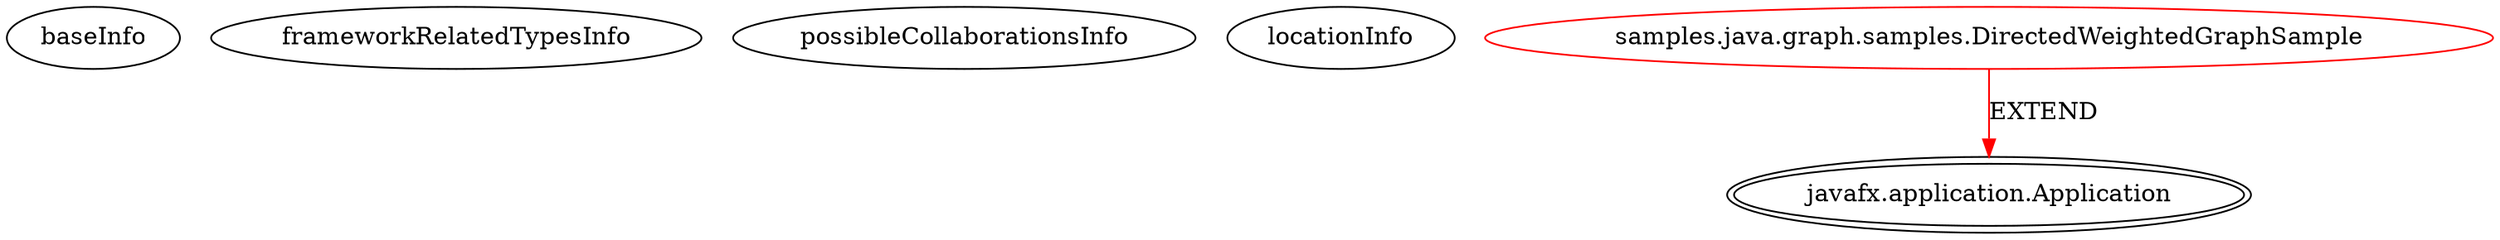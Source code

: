 digraph {
baseInfo[graphId=351,category="extension_graph",isAnonymous=false,possibleRelation=false]
frameworkRelatedTypesInfo[0="javafx.application.Application"]
possibleCollaborationsInfo[]
locationInfo[projectName="DenisTyschenko-JavaFx-Graph",filePath="/DenisTyschenko-JavaFx-Graph/JavaFx-Graph-master/src/samples/java/graph/samples/DirectedWeightedGraphSample.java",contextSignature="DirectedWeightedGraphSample",graphId="351"]
0[label="samples.java.graph.samples.DirectedWeightedGraphSample",vertexType="ROOT_CLIENT_CLASS_DECLARATION",isFrameworkType=false,color=red]
1[label="javafx.application.Application",vertexType="FRAMEWORK_CLASS_TYPE",isFrameworkType=true,peripheries=2]
0->1[label="EXTEND",color=red]
}
